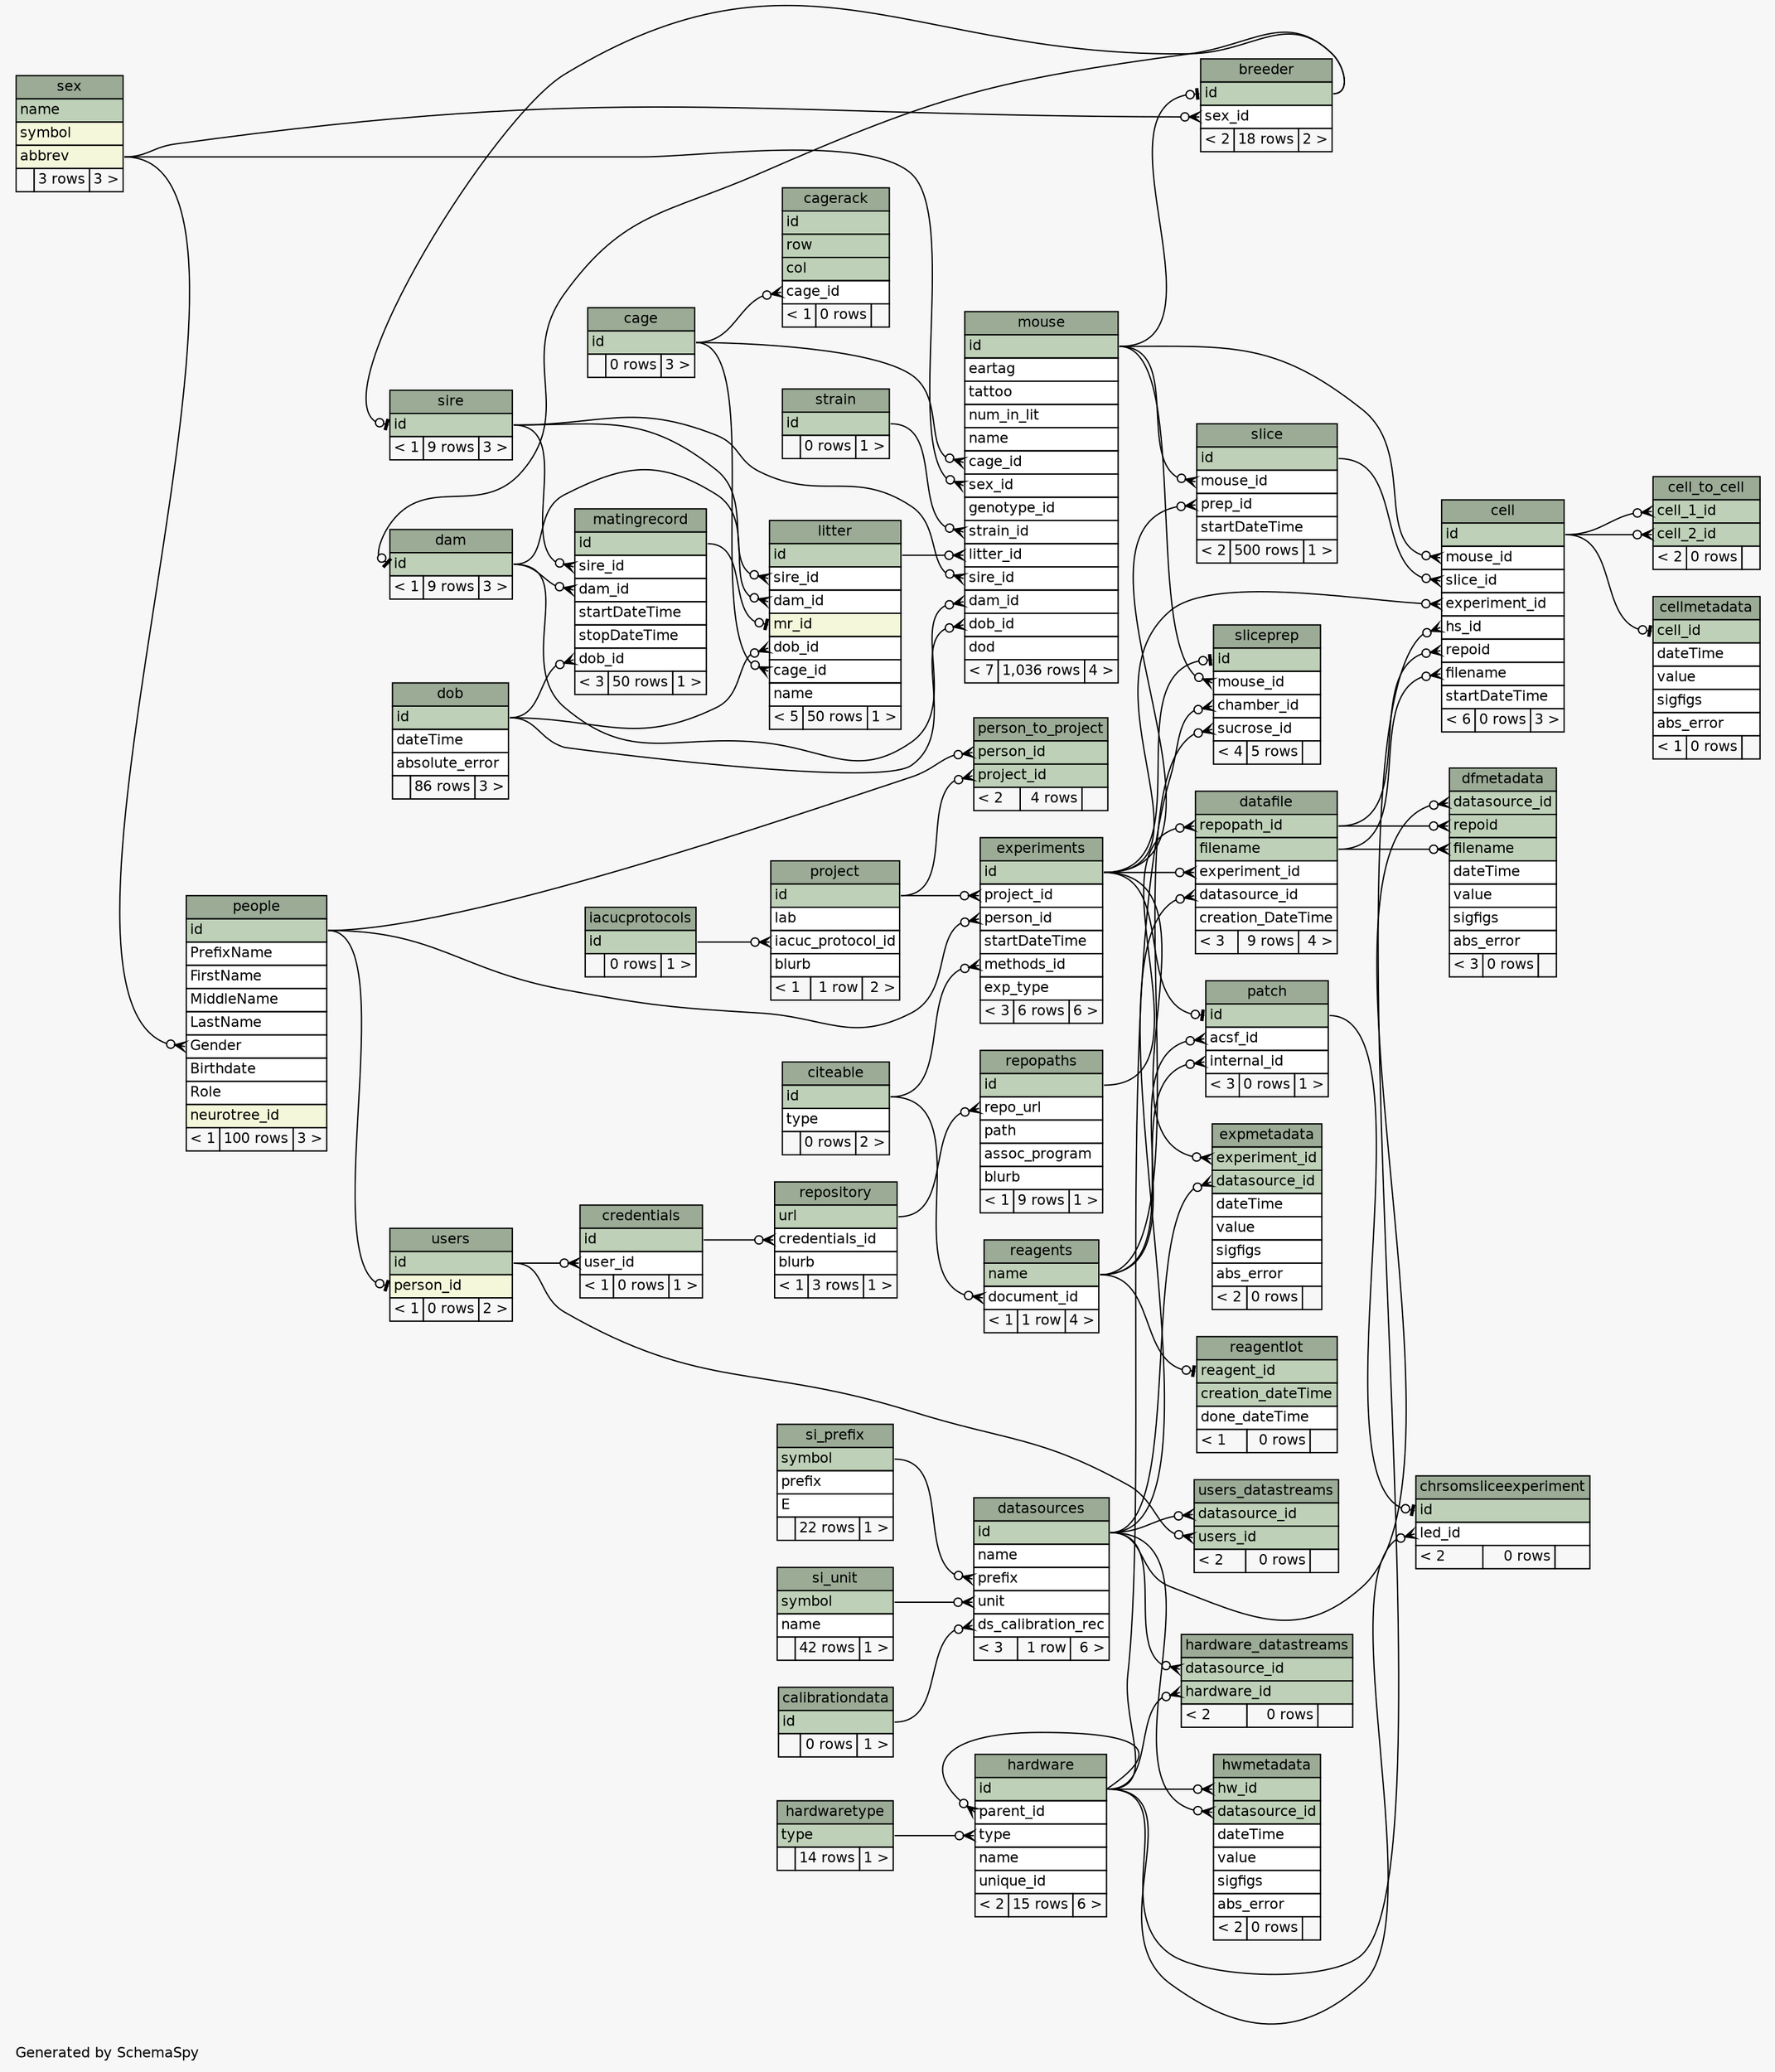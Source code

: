 // dot 2.32.0 on Windows 7 6.1
// SchemaSpy rev 590
digraph "largeRelationshipsDiagram" {
  graph [
    rankdir="RL"
    bgcolor="#f7f7f7"
    label="\nGenerated by SchemaSpy"
    labeljust="l"
    nodesep="0.18"
    ranksep="0.46"
    fontname="Helvetica"
    fontsize="11"
  ];
  node [
    fontname="Helvetica"
    fontsize="11"
    shape="plaintext"
  ];
  edge [
    arrowsize="0.8"
  ];
  "breeder" [
    label=<
    <TABLE BORDER="0" CELLBORDER="1" CELLSPACING="0" BGCOLOR="#ffffff">
      <TR><TD COLSPAN="3" BGCOLOR="#9bab96" ALIGN="CENTER">breeder</TD></TR>
      <TR><TD PORT="id" COLSPAN="3" BGCOLOR="#bed1b8" ALIGN="LEFT">id</TD></TR>
      <TR><TD PORT="sex_id" COLSPAN="3" ALIGN="LEFT">sex_id</TD></TR>
      <TR><TD ALIGN="LEFT" BGCOLOR="#f7f7f7">&lt; 2</TD><TD ALIGN="RIGHT" BGCOLOR="#f7f7f7">18 rows</TD><TD ALIGN="RIGHT" BGCOLOR="#f7f7f7">2 &gt;</TD></TR>
    </TABLE>>
    URL="tables/breeder.html"
    tooltip="breeder"
  ];
  "cage" [
    label=<
    <TABLE BORDER="0" CELLBORDER="1" CELLSPACING="0" BGCOLOR="#ffffff">
      <TR><TD COLSPAN="3" BGCOLOR="#9bab96" ALIGN="CENTER">cage</TD></TR>
      <TR><TD PORT="id" COLSPAN="3" BGCOLOR="#bed1b8" ALIGN="LEFT">id</TD></TR>
      <TR><TD ALIGN="LEFT" BGCOLOR="#f7f7f7">  </TD><TD ALIGN="RIGHT" BGCOLOR="#f7f7f7">0 rows</TD><TD ALIGN="RIGHT" BGCOLOR="#f7f7f7">3 &gt;</TD></TR>
    </TABLE>>
    URL="tables/cage.html"
    tooltip="cage"
  ];
  "cagerack" [
    label=<
    <TABLE BORDER="0" CELLBORDER="1" CELLSPACING="0" BGCOLOR="#ffffff">
      <TR><TD COLSPAN="3" BGCOLOR="#9bab96" ALIGN="CENTER">cagerack</TD></TR>
      <TR><TD PORT="id" COLSPAN="3" BGCOLOR="#bed1b8" ALIGN="LEFT">id</TD></TR>
      <TR><TD PORT="row" COLSPAN="3" BGCOLOR="#bed1b8" ALIGN="LEFT">row</TD></TR>
      <TR><TD PORT="col" COLSPAN="3" BGCOLOR="#bed1b8" ALIGN="LEFT">col</TD></TR>
      <TR><TD PORT="cage_id" COLSPAN="3" ALIGN="LEFT">cage_id</TD></TR>
      <TR><TD ALIGN="LEFT" BGCOLOR="#f7f7f7">&lt; 1</TD><TD ALIGN="RIGHT" BGCOLOR="#f7f7f7">0 rows</TD><TD ALIGN="RIGHT" BGCOLOR="#f7f7f7">  </TD></TR>
    </TABLE>>
    URL="tables/cagerack.html"
    tooltip="cagerack"
  ];
  "calibrationdata" [
    label=<
    <TABLE BORDER="0" CELLBORDER="1" CELLSPACING="0" BGCOLOR="#ffffff">
      <TR><TD COLSPAN="3" BGCOLOR="#9bab96" ALIGN="CENTER">calibrationdata</TD></TR>
      <TR><TD PORT="id" COLSPAN="3" BGCOLOR="#bed1b8" ALIGN="LEFT">id</TD></TR>
      <TR><TD ALIGN="LEFT" BGCOLOR="#f7f7f7">  </TD><TD ALIGN="RIGHT" BGCOLOR="#f7f7f7">0 rows</TD><TD ALIGN="RIGHT" BGCOLOR="#f7f7f7">1 &gt;</TD></TR>
    </TABLE>>
    URL="tables/calibrationdata.html"
    tooltip="calibrationdata"
  ];
  "cell" [
    label=<
    <TABLE BORDER="0" CELLBORDER="1" CELLSPACING="0" BGCOLOR="#ffffff">
      <TR><TD COLSPAN="3" BGCOLOR="#9bab96" ALIGN="CENTER">cell</TD></TR>
      <TR><TD PORT="id" COLSPAN="3" BGCOLOR="#bed1b8" ALIGN="LEFT">id</TD></TR>
      <TR><TD PORT="mouse_id" COLSPAN="3" ALIGN="LEFT">mouse_id</TD></TR>
      <TR><TD PORT="slice_id" COLSPAN="3" ALIGN="LEFT">slice_id</TD></TR>
      <TR><TD PORT="experiment_id" COLSPAN="3" ALIGN="LEFT">experiment_id</TD></TR>
      <TR><TD PORT="hs_id" COLSPAN="3" ALIGN="LEFT">hs_id</TD></TR>
      <TR><TD PORT="repoid" COLSPAN="3" ALIGN="LEFT">repoid</TD></TR>
      <TR><TD PORT="filename" COLSPAN="3" ALIGN="LEFT">filename</TD></TR>
      <TR><TD PORT="startDateTime" COLSPAN="3" ALIGN="LEFT">startDateTime</TD></TR>
      <TR><TD ALIGN="LEFT" BGCOLOR="#f7f7f7">&lt; 6</TD><TD ALIGN="RIGHT" BGCOLOR="#f7f7f7">0 rows</TD><TD ALIGN="RIGHT" BGCOLOR="#f7f7f7">3 &gt;</TD></TR>
    </TABLE>>
    URL="tables/cell.html"
    tooltip="cell"
  ];
  "cell_to_cell" [
    label=<
    <TABLE BORDER="0" CELLBORDER="1" CELLSPACING="0" BGCOLOR="#ffffff">
      <TR><TD COLSPAN="3" BGCOLOR="#9bab96" ALIGN="CENTER">cell_to_cell</TD></TR>
      <TR><TD PORT="cell_1_id" COLSPAN="3" BGCOLOR="#bed1b8" ALIGN="LEFT">cell_1_id</TD></TR>
      <TR><TD PORT="cell_2_id" COLSPAN="3" BGCOLOR="#bed1b8" ALIGN="LEFT">cell_2_id</TD></TR>
      <TR><TD ALIGN="LEFT" BGCOLOR="#f7f7f7">&lt; 2</TD><TD ALIGN="RIGHT" BGCOLOR="#f7f7f7">0 rows</TD><TD ALIGN="RIGHT" BGCOLOR="#f7f7f7">  </TD></TR>
    </TABLE>>
    URL="tables/cell_to_cell.html"
    tooltip="cell_to_cell"
  ];
  "cellmetadata" [
    label=<
    <TABLE BORDER="0" CELLBORDER="1" CELLSPACING="0" BGCOLOR="#ffffff">
      <TR><TD COLSPAN="3" BGCOLOR="#9bab96" ALIGN="CENTER">cellmetadata</TD></TR>
      <TR><TD PORT="cell_id" COLSPAN="3" BGCOLOR="#bed1b8" ALIGN="LEFT">cell_id</TD></TR>
      <TR><TD PORT="dateTime" COLSPAN="3" ALIGN="LEFT">dateTime</TD></TR>
      <TR><TD PORT="value" COLSPAN="3" ALIGN="LEFT">value</TD></TR>
      <TR><TD PORT="sigfigs" COLSPAN="3" ALIGN="LEFT">sigfigs</TD></TR>
      <TR><TD PORT="abs_error" COLSPAN="3" ALIGN="LEFT">abs_error</TD></TR>
      <TR><TD ALIGN="LEFT" BGCOLOR="#f7f7f7">&lt; 1</TD><TD ALIGN="RIGHT" BGCOLOR="#f7f7f7">0 rows</TD><TD ALIGN="RIGHT" BGCOLOR="#f7f7f7">  </TD></TR>
    </TABLE>>
    URL="tables/cellmetadata.html"
    tooltip="cellmetadata"
  ];
  "chrsomsliceexperiment" [
    label=<
    <TABLE BORDER="0" CELLBORDER="1" CELLSPACING="0" BGCOLOR="#ffffff">
      <TR><TD COLSPAN="3" BGCOLOR="#9bab96" ALIGN="CENTER">chrsomsliceexperiment</TD></TR>
      <TR><TD PORT="id" COLSPAN="3" BGCOLOR="#bed1b8" ALIGN="LEFT">id</TD></TR>
      <TR><TD PORT="led_id" COLSPAN="3" ALIGN="LEFT">led_id</TD></TR>
      <TR><TD ALIGN="LEFT" BGCOLOR="#f7f7f7">&lt; 2</TD><TD ALIGN="RIGHT" BGCOLOR="#f7f7f7">0 rows</TD><TD ALIGN="RIGHT" BGCOLOR="#f7f7f7">  </TD></TR>
    </TABLE>>
    URL="tables/chrsomsliceexperiment.html"
    tooltip="chrsomsliceexperiment"
  ];
  "citeable" [
    label=<
    <TABLE BORDER="0" CELLBORDER="1" CELLSPACING="0" BGCOLOR="#ffffff">
      <TR><TD COLSPAN="3" BGCOLOR="#9bab96" ALIGN="CENTER">citeable</TD></TR>
      <TR><TD PORT="id" COLSPAN="3" BGCOLOR="#bed1b8" ALIGN="LEFT">id</TD></TR>
      <TR><TD PORT="type" COLSPAN="3" ALIGN="LEFT">type</TD></TR>
      <TR><TD ALIGN="LEFT" BGCOLOR="#f7f7f7">  </TD><TD ALIGN="RIGHT" BGCOLOR="#f7f7f7">0 rows</TD><TD ALIGN="RIGHT" BGCOLOR="#f7f7f7">2 &gt;</TD></TR>
    </TABLE>>
    URL="tables/citeable.html"
    tooltip="citeable"
  ];
  "credentials" [
    label=<
    <TABLE BORDER="0" CELLBORDER="1" CELLSPACING="0" BGCOLOR="#ffffff">
      <TR><TD COLSPAN="3" BGCOLOR="#9bab96" ALIGN="CENTER">credentials</TD></TR>
      <TR><TD PORT="id" COLSPAN="3" BGCOLOR="#bed1b8" ALIGN="LEFT">id</TD></TR>
      <TR><TD PORT="user_id" COLSPAN="3" ALIGN="LEFT">user_id</TD></TR>
      <TR><TD ALIGN="LEFT" BGCOLOR="#f7f7f7">&lt; 1</TD><TD ALIGN="RIGHT" BGCOLOR="#f7f7f7">0 rows</TD><TD ALIGN="RIGHT" BGCOLOR="#f7f7f7">1 &gt;</TD></TR>
    </TABLE>>
    URL="tables/credentials.html"
    tooltip="credentials"
  ];
  "dam" [
    label=<
    <TABLE BORDER="0" CELLBORDER="1" CELLSPACING="0" BGCOLOR="#ffffff">
      <TR><TD COLSPAN="3" BGCOLOR="#9bab96" ALIGN="CENTER">dam</TD></TR>
      <TR><TD PORT="id" COLSPAN="3" BGCOLOR="#bed1b8" ALIGN="LEFT">id</TD></TR>
      <TR><TD ALIGN="LEFT" BGCOLOR="#f7f7f7">&lt; 1</TD><TD ALIGN="RIGHT" BGCOLOR="#f7f7f7">9 rows</TD><TD ALIGN="RIGHT" BGCOLOR="#f7f7f7">3 &gt;</TD></TR>
    </TABLE>>
    URL="tables/dam.html"
    tooltip="dam"
  ];
  "datafile" [
    label=<
    <TABLE BORDER="0" CELLBORDER="1" CELLSPACING="0" BGCOLOR="#ffffff">
      <TR><TD COLSPAN="3" BGCOLOR="#9bab96" ALIGN="CENTER">datafile</TD></TR>
      <TR><TD PORT="repopath_id" COLSPAN="3" BGCOLOR="#bed1b8" ALIGN="LEFT">repopath_id</TD></TR>
      <TR><TD PORT="filename" COLSPAN="3" BGCOLOR="#bed1b8" ALIGN="LEFT">filename</TD></TR>
      <TR><TD PORT="experiment_id" COLSPAN="3" ALIGN="LEFT">experiment_id</TD></TR>
      <TR><TD PORT="datasource_id" COLSPAN="3" ALIGN="LEFT">datasource_id</TD></TR>
      <TR><TD PORT="creation_DateTime" COLSPAN="3" ALIGN="LEFT">creation_DateTime</TD></TR>
      <TR><TD ALIGN="LEFT" BGCOLOR="#f7f7f7">&lt; 3</TD><TD ALIGN="RIGHT" BGCOLOR="#f7f7f7">9 rows</TD><TD ALIGN="RIGHT" BGCOLOR="#f7f7f7">4 &gt;</TD></TR>
    </TABLE>>
    URL="tables/datafile.html"
    tooltip="datafile"
  ];
  "datasources" [
    label=<
    <TABLE BORDER="0" CELLBORDER="1" CELLSPACING="0" BGCOLOR="#ffffff">
      <TR><TD COLSPAN="3" BGCOLOR="#9bab96" ALIGN="CENTER">datasources</TD></TR>
      <TR><TD PORT="id" COLSPAN="3" BGCOLOR="#bed1b8" ALIGN="LEFT">id</TD></TR>
      <TR><TD PORT="name" COLSPAN="3" ALIGN="LEFT">name</TD></TR>
      <TR><TD PORT="prefix" COLSPAN="3" ALIGN="LEFT">prefix</TD></TR>
      <TR><TD PORT="unit" COLSPAN="3" ALIGN="LEFT">unit</TD></TR>
      <TR><TD PORT="ds_calibration_rec" COLSPAN="3" ALIGN="LEFT">ds_calibration_rec</TD></TR>
      <TR><TD ALIGN="LEFT" BGCOLOR="#f7f7f7">&lt; 3</TD><TD ALIGN="RIGHT" BGCOLOR="#f7f7f7">1 row</TD><TD ALIGN="RIGHT" BGCOLOR="#f7f7f7">6 &gt;</TD></TR>
    </TABLE>>
    URL="tables/datasources.html"
    tooltip="datasources"
  ];
  "dfmetadata" [
    label=<
    <TABLE BORDER="0" CELLBORDER="1" CELLSPACING="0" BGCOLOR="#ffffff">
      <TR><TD COLSPAN="3" BGCOLOR="#9bab96" ALIGN="CENTER">dfmetadata</TD></TR>
      <TR><TD PORT="datasource_id" COLSPAN="3" BGCOLOR="#bed1b8" ALIGN="LEFT">datasource_id</TD></TR>
      <TR><TD PORT="repoid" COLSPAN="3" BGCOLOR="#bed1b8" ALIGN="LEFT">repoid</TD></TR>
      <TR><TD PORT="filename" COLSPAN="3" BGCOLOR="#bed1b8" ALIGN="LEFT">filename</TD></TR>
      <TR><TD PORT="dateTime" COLSPAN="3" ALIGN="LEFT">dateTime</TD></TR>
      <TR><TD PORT="value" COLSPAN="3" ALIGN="LEFT">value</TD></TR>
      <TR><TD PORT="sigfigs" COLSPAN="3" ALIGN="LEFT">sigfigs</TD></TR>
      <TR><TD PORT="abs_error" COLSPAN="3" ALIGN="LEFT">abs_error</TD></TR>
      <TR><TD ALIGN="LEFT" BGCOLOR="#f7f7f7">&lt; 3</TD><TD ALIGN="RIGHT" BGCOLOR="#f7f7f7">0 rows</TD><TD ALIGN="RIGHT" BGCOLOR="#f7f7f7">  </TD></TR>
    </TABLE>>
    URL="tables/dfmetadata.html"
    tooltip="dfmetadata"
  ];
  "dob" [
    label=<
    <TABLE BORDER="0" CELLBORDER="1" CELLSPACING="0" BGCOLOR="#ffffff">
      <TR><TD COLSPAN="3" BGCOLOR="#9bab96" ALIGN="CENTER">dob</TD></TR>
      <TR><TD PORT="id" COLSPAN="3" BGCOLOR="#bed1b8" ALIGN="LEFT">id</TD></TR>
      <TR><TD PORT="dateTime" COLSPAN="3" ALIGN="LEFT">dateTime</TD></TR>
      <TR><TD PORT="absolute_error" COLSPAN="3" ALIGN="LEFT">absolute_error</TD></TR>
      <TR><TD ALIGN="LEFT" BGCOLOR="#f7f7f7">  </TD><TD ALIGN="RIGHT" BGCOLOR="#f7f7f7">86 rows</TD><TD ALIGN="RIGHT" BGCOLOR="#f7f7f7">3 &gt;</TD></TR>
    </TABLE>>
    URL="tables/dob.html"
    tooltip="dob"
  ];
  "experiments" [
    label=<
    <TABLE BORDER="0" CELLBORDER="1" CELLSPACING="0" BGCOLOR="#ffffff">
      <TR><TD COLSPAN="3" BGCOLOR="#9bab96" ALIGN="CENTER">experiments</TD></TR>
      <TR><TD PORT="id" COLSPAN="3" BGCOLOR="#bed1b8" ALIGN="LEFT">id</TD></TR>
      <TR><TD PORT="project_id" COLSPAN="3" ALIGN="LEFT">project_id</TD></TR>
      <TR><TD PORT="person_id" COLSPAN="3" ALIGN="LEFT">person_id</TD></TR>
      <TR><TD PORT="startDateTime" COLSPAN="3" ALIGN="LEFT">startDateTime</TD></TR>
      <TR><TD PORT="methods_id" COLSPAN="3" ALIGN="LEFT">methods_id</TD></TR>
      <TR><TD PORT="exp_type" COLSPAN="3" ALIGN="LEFT">exp_type</TD></TR>
      <TR><TD ALIGN="LEFT" BGCOLOR="#f7f7f7">&lt; 3</TD><TD ALIGN="RIGHT" BGCOLOR="#f7f7f7">6 rows</TD><TD ALIGN="RIGHT" BGCOLOR="#f7f7f7">6 &gt;</TD></TR>
    </TABLE>>
    URL="tables/experiments.html"
    tooltip="experiments"
  ];
  "expmetadata" [
    label=<
    <TABLE BORDER="0" CELLBORDER="1" CELLSPACING="0" BGCOLOR="#ffffff">
      <TR><TD COLSPAN="3" BGCOLOR="#9bab96" ALIGN="CENTER">expmetadata</TD></TR>
      <TR><TD PORT="experiment_id" COLSPAN="3" BGCOLOR="#bed1b8" ALIGN="LEFT">experiment_id</TD></TR>
      <TR><TD PORT="datasource_id" COLSPAN="3" BGCOLOR="#bed1b8" ALIGN="LEFT">datasource_id</TD></TR>
      <TR><TD PORT="dateTime" COLSPAN="3" ALIGN="LEFT">dateTime</TD></TR>
      <TR><TD PORT="value" COLSPAN="3" ALIGN="LEFT">value</TD></TR>
      <TR><TD PORT="sigfigs" COLSPAN="3" ALIGN="LEFT">sigfigs</TD></TR>
      <TR><TD PORT="abs_error" COLSPAN="3" ALIGN="LEFT">abs_error</TD></TR>
      <TR><TD ALIGN="LEFT" BGCOLOR="#f7f7f7">&lt; 2</TD><TD ALIGN="RIGHT" BGCOLOR="#f7f7f7">0 rows</TD><TD ALIGN="RIGHT" BGCOLOR="#f7f7f7">  </TD></TR>
    </TABLE>>
    URL="tables/expmetadata.html"
    tooltip="expmetadata"
  ];
  "hardware" [
    label=<
    <TABLE BORDER="0" CELLBORDER="1" CELLSPACING="0" BGCOLOR="#ffffff">
      <TR><TD COLSPAN="3" BGCOLOR="#9bab96" ALIGN="CENTER">hardware</TD></TR>
      <TR><TD PORT="id" COLSPAN="3" BGCOLOR="#bed1b8" ALIGN="LEFT">id</TD></TR>
      <TR><TD PORT="parent_id" COLSPAN="3" ALIGN="LEFT">parent_id</TD></TR>
      <TR><TD PORT="type" COLSPAN="3" ALIGN="LEFT">type</TD></TR>
      <TR><TD PORT="name" COLSPAN="3" ALIGN="LEFT">name</TD></TR>
      <TR><TD PORT="unique_id" COLSPAN="3" ALIGN="LEFT">unique_id</TD></TR>
      <TR><TD ALIGN="LEFT" BGCOLOR="#f7f7f7">&lt; 2</TD><TD ALIGN="RIGHT" BGCOLOR="#f7f7f7">15 rows</TD><TD ALIGN="RIGHT" BGCOLOR="#f7f7f7">6 &gt;</TD></TR>
    </TABLE>>
    URL="tables/hardware.html"
    tooltip="hardware"
  ];
  "hardware_datastreams" [
    label=<
    <TABLE BORDER="0" CELLBORDER="1" CELLSPACING="0" BGCOLOR="#ffffff">
      <TR><TD COLSPAN="3" BGCOLOR="#9bab96" ALIGN="CENTER">hardware_datastreams</TD></TR>
      <TR><TD PORT="datasource_id" COLSPAN="3" BGCOLOR="#bed1b8" ALIGN="LEFT">datasource_id</TD></TR>
      <TR><TD PORT="hardware_id" COLSPAN="3" BGCOLOR="#bed1b8" ALIGN="LEFT">hardware_id</TD></TR>
      <TR><TD ALIGN="LEFT" BGCOLOR="#f7f7f7">&lt; 2</TD><TD ALIGN="RIGHT" BGCOLOR="#f7f7f7">0 rows</TD><TD ALIGN="RIGHT" BGCOLOR="#f7f7f7">  </TD></TR>
    </TABLE>>
    URL="tables/hardware_datastreams.html"
    tooltip="hardware_datastreams"
  ];
  "hardwaretype" [
    label=<
    <TABLE BORDER="0" CELLBORDER="1" CELLSPACING="0" BGCOLOR="#ffffff">
      <TR><TD COLSPAN="3" BGCOLOR="#9bab96" ALIGN="CENTER">hardwaretype</TD></TR>
      <TR><TD PORT="type" COLSPAN="3" BGCOLOR="#bed1b8" ALIGN="LEFT">type</TD></TR>
      <TR><TD ALIGN="LEFT" BGCOLOR="#f7f7f7">  </TD><TD ALIGN="RIGHT" BGCOLOR="#f7f7f7">14 rows</TD><TD ALIGN="RIGHT" BGCOLOR="#f7f7f7">1 &gt;</TD></TR>
    </TABLE>>
    URL="tables/hardwaretype.html"
    tooltip="hardwaretype"
  ];
  "hwmetadata" [
    label=<
    <TABLE BORDER="0" CELLBORDER="1" CELLSPACING="0" BGCOLOR="#ffffff">
      <TR><TD COLSPAN="3" BGCOLOR="#9bab96" ALIGN="CENTER">hwmetadata</TD></TR>
      <TR><TD PORT="hw_id" COLSPAN="3" BGCOLOR="#bed1b8" ALIGN="LEFT">hw_id</TD></TR>
      <TR><TD PORT="datasource_id" COLSPAN="3" BGCOLOR="#bed1b8" ALIGN="LEFT">datasource_id</TD></TR>
      <TR><TD PORT="dateTime" COLSPAN="3" ALIGN="LEFT">dateTime</TD></TR>
      <TR><TD PORT="value" COLSPAN="3" ALIGN="LEFT">value</TD></TR>
      <TR><TD PORT="sigfigs" COLSPAN="3" ALIGN="LEFT">sigfigs</TD></TR>
      <TR><TD PORT="abs_error" COLSPAN="3" ALIGN="LEFT">abs_error</TD></TR>
      <TR><TD ALIGN="LEFT" BGCOLOR="#f7f7f7">&lt; 2</TD><TD ALIGN="RIGHT" BGCOLOR="#f7f7f7">0 rows</TD><TD ALIGN="RIGHT" BGCOLOR="#f7f7f7">  </TD></TR>
    </TABLE>>
    URL="tables/hwmetadata.html"
    tooltip="hwmetadata"
  ];
  "iacucprotocols" [
    label=<
    <TABLE BORDER="0" CELLBORDER="1" CELLSPACING="0" BGCOLOR="#ffffff">
      <TR><TD COLSPAN="3" BGCOLOR="#9bab96" ALIGN="CENTER">iacucprotocols</TD></TR>
      <TR><TD PORT="id" COLSPAN="3" BGCOLOR="#bed1b8" ALIGN="LEFT">id</TD></TR>
      <TR><TD ALIGN="LEFT" BGCOLOR="#f7f7f7">  </TD><TD ALIGN="RIGHT" BGCOLOR="#f7f7f7">0 rows</TD><TD ALIGN="RIGHT" BGCOLOR="#f7f7f7">1 &gt;</TD></TR>
    </TABLE>>
    URL="tables/iacucprotocols.html"
    tooltip="iacucprotocols"
  ];
  "litter" [
    label=<
    <TABLE BORDER="0" CELLBORDER="1" CELLSPACING="0" BGCOLOR="#ffffff">
      <TR><TD COLSPAN="3" BGCOLOR="#9bab96" ALIGN="CENTER">litter</TD></TR>
      <TR><TD PORT="id" COLSPAN="3" BGCOLOR="#bed1b8" ALIGN="LEFT">id</TD></TR>
      <TR><TD PORT="sire_id" COLSPAN="3" ALIGN="LEFT">sire_id</TD></TR>
      <TR><TD PORT="dam_id" COLSPAN="3" ALIGN="LEFT">dam_id</TD></TR>
      <TR><TD PORT="mr_id" COLSPAN="3" BGCOLOR="#f4f7da" ALIGN="LEFT">mr_id</TD></TR>
      <TR><TD PORT="dob_id" COLSPAN="3" ALIGN="LEFT">dob_id</TD></TR>
      <TR><TD PORT="cage_id" COLSPAN="3" ALIGN="LEFT">cage_id</TD></TR>
      <TR><TD PORT="name" COLSPAN="3" ALIGN="LEFT">name</TD></TR>
      <TR><TD ALIGN="LEFT" BGCOLOR="#f7f7f7">&lt; 5</TD><TD ALIGN="RIGHT" BGCOLOR="#f7f7f7">50 rows</TD><TD ALIGN="RIGHT" BGCOLOR="#f7f7f7">1 &gt;</TD></TR>
    </TABLE>>
    URL="tables/litter.html"
    tooltip="litter"
  ];
  "matingrecord" [
    label=<
    <TABLE BORDER="0" CELLBORDER="1" CELLSPACING="0" BGCOLOR="#ffffff">
      <TR><TD COLSPAN="3" BGCOLOR="#9bab96" ALIGN="CENTER">matingrecord</TD></TR>
      <TR><TD PORT="id" COLSPAN="3" BGCOLOR="#bed1b8" ALIGN="LEFT">id</TD></TR>
      <TR><TD PORT="sire_id" COLSPAN="3" ALIGN="LEFT">sire_id</TD></TR>
      <TR><TD PORT="dam_id" COLSPAN="3" ALIGN="LEFT">dam_id</TD></TR>
      <TR><TD PORT="startDateTime" COLSPAN="3" ALIGN="LEFT">startDateTime</TD></TR>
      <TR><TD PORT="stopDateTime" COLSPAN="3" ALIGN="LEFT">stopDateTime</TD></TR>
      <TR><TD PORT="dob_id" COLSPAN="3" ALIGN="LEFT">dob_id</TD></TR>
      <TR><TD ALIGN="LEFT" BGCOLOR="#f7f7f7">&lt; 3</TD><TD ALIGN="RIGHT" BGCOLOR="#f7f7f7">50 rows</TD><TD ALIGN="RIGHT" BGCOLOR="#f7f7f7">1 &gt;</TD></TR>
    </TABLE>>
    URL="tables/matingrecord.html"
    tooltip="matingrecord"
  ];
  "mouse" [
    label=<
    <TABLE BORDER="0" CELLBORDER="1" CELLSPACING="0" BGCOLOR="#ffffff">
      <TR><TD COLSPAN="3" BGCOLOR="#9bab96" ALIGN="CENTER">mouse</TD></TR>
      <TR><TD PORT="id" COLSPAN="3" BGCOLOR="#bed1b8" ALIGN="LEFT">id</TD></TR>
      <TR><TD PORT="eartag" COLSPAN="3" ALIGN="LEFT">eartag</TD></TR>
      <TR><TD PORT="tattoo" COLSPAN="3" ALIGN="LEFT">tattoo</TD></TR>
      <TR><TD PORT="num_in_lit" COLSPAN="3" ALIGN="LEFT">num_in_lit</TD></TR>
      <TR><TD PORT="name" COLSPAN="3" ALIGN="LEFT">name</TD></TR>
      <TR><TD PORT="cage_id" COLSPAN="3" ALIGN="LEFT">cage_id</TD></TR>
      <TR><TD PORT="sex_id" COLSPAN="3" ALIGN="LEFT">sex_id</TD></TR>
      <TR><TD PORT="genotype_id" COLSPAN="3" ALIGN="LEFT">genotype_id</TD></TR>
      <TR><TD PORT="strain_id" COLSPAN="3" ALIGN="LEFT">strain_id</TD></TR>
      <TR><TD PORT="litter_id" COLSPAN="3" ALIGN="LEFT">litter_id</TD></TR>
      <TR><TD PORT="sire_id" COLSPAN="3" ALIGN="LEFT">sire_id</TD></TR>
      <TR><TD PORT="dam_id" COLSPAN="3" ALIGN="LEFT">dam_id</TD></TR>
      <TR><TD PORT="dob_id" COLSPAN="3" ALIGN="LEFT">dob_id</TD></TR>
      <TR><TD PORT="dod" COLSPAN="3" ALIGN="LEFT">dod</TD></TR>
      <TR><TD ALIGN="LEFT" BGCOLOR="#f7f7f7">&lt; 7</TD><TD ALIGN="RIGHT" BGCOLOR="#f7f7f7">1,036 rows</TD><TD ALIGN="RIGHT" BGCOLOR="#f7f7f7">4 &gt;</TD></TR>
    </TABLE>>
    URL="tables/mouse.html"
    tooltip="mouse"
  ];
  "patch" [
    label=<
    <TABLE BORDER="0" CELLBORDER="1" CELLSPACING="0" BGCOLOR="#ffffff">
      <TR><TD COLSPAN="3" BGCOLOR="#9bab96" ALIGN="CENTER">patch</TD></TR>
      <TR><TD PORT="id" COLSPAN="3" BGCOLOR="#bed1b8" ALIGN="LEFT">id</TD></TR>
      <TR><TD PORT="acsf_id" COLSPAN="3" ALIGN="LEFT">acsf_id</TD></TR>
      <TR><TD PORT="internal_id" COLSPAN="3" ALIGN="LEFT">internal_id</TD></TR>
      <TR><TD ALIGN="LEFT" BGCOLOR="#f7f7f7">&lt; 3</TD><TD ALIGN="RIGHT" BGCOLOR="#f7f7f7">0 rows</TD><TD ALIGN="RIGHT" BGCOLOR="#f7f7f7">1 &gt;</TD></TR>
    </TABLE>>
    URL="tables/patch.html"
    tooltip="patch"
  ];
  "people" [
    label=<
    <TABLE BORDER="0" CELLBORDER="1" CELLSPACING="0" BGCOLOR="#ffffff">
      <TR><TD COLSPAN="3" BGCOLOR="#9bab96" ALIGN="CENTER">people</TD></TR>
      <TR><TD PORT="id" COLSPAN="3" BGCOLOR="#bed1b8" ALIGN="LEFT">id</TD></TR>
      <TR><TD PORT="PrefixName" COLSPAN="3" ALIGN="LEFT">PrefixName</TD></TR>
      <TR><TD PORT="FirstName" COLSPAN="3" ALIGN="LEFT">FirstName</TD></TR>
      <TR><TD PORT="MiddleName" COLSPAN="3" ALIGN="LEFT">MiddleName</TD></TR>
      <TR><TD PORT="LastName" COLSPAN="3" ALIGN="LEFT">LastName</TD></TR>
      <TR><TD PORT="Gender" COLSPAN="3" ALIGN="LEFT">Gender</TD></TR>
      <TR><TD PORT="Birthdate" COLSPAN="3" ALIGN="LEFT">Birthdate</TD></TR>
      <TR><TD PORT="Role" COLSPAN="3" ALIGN="LEFT">Role</TD></TR>
      <TR><TD PORT="neurotree_id" COLSPAN="3" BGCOLOR="#f4f7da" ALIGN="LEFT">neurotree_id</TD></TR>
      <TR><TD ALIGN="LEFT" BGCOLOR="#f7f7f7">&lt; 1</TD><TD ALIGN="RIGHT" BGCOLOR="#f7f7f7">100 rows</TD><TD ALIGN="RIGHT" BGCOLOR="#f7f7f7">3 &gt;</TD></TR>
    </TABLE>>
    URL="tables/people.html"
    tooltip="people"
  ];
  "person_to_project" [
    label=<
    <TABLE BORDER="0" CELLBORDER="1" CELLSPACING="0" BGCOLOR="#ffffff">
      <TR><TD COLSPAN="3" BGCOLOR="#9bab96" ALIGN="CENTER">person_to_project</TD></TR>
      <TR><TD PORT="person_id" COLSPAN="3" BGCOLOR="#bed1b8" ALIGN="LEFT">person_id</TD></TR>
      <TR><TD PORT="project_id" COLSPAN="3" BGCOLOR="#bed1b8" ALIGN="LEFT">project_id</TD></TR>
      <TR><TD ALIGN="LEFT" BGCOLOR="#f7f7f7">&lt; 2</TD><TD ALIGN="RIGHT" BGCOLOR="#f7f7f7">4 rows</TD><TD ALIGN="RIGHT" BGCOLOR="#f7f7f7">  </TD></TR>
    </TABLE>>
    URL="tables/person_to_project.html"
    tooltip="person_to_project"
  ];
  "project" [
    label=<
    <TABLE BORDER="0" CELLBORDER="1" CELLSPACING="0" BGCOLOR="#ffffff">
      <TR><TD COLSPAN="3" BGCOLOR="#9bab96" ALIGN="CENTER">project</TD></TR>
      <TR><TD PORT="id" COLSPAN="3" BGCOLOR="#bed1b8" ALIGN="LEFT">id</TD></TR>
      <TR><TD PORT="lab" COLSPAN="3" ALIGN="LEFT">lab</TD></TR>
      <TR><TD PORT="iacuc_protocol_id" COLSPAN="3" ALIGN="LEFT">iacuc_protocol_id</TD></TR>
      <TR><TD PORT="blurb" COLSPAN="3" ALIGN="LEFT">blurb</TD></TR>
      <TR><TD ALIGN="LEFT" BGCOLOR="#f7f7f7">&lt; 1</TD><TD ALIGN="RIGHT" BGCOLOR="#f7f7f7">1 row</TD><TD ALIGN="RIGHT" BGCOLOR="#f7f7f7">2 &gt;</TD></TR>
    </TABLE>>
    URL="tables/project.html"
    tooltip="project"
  ];
  "reagentlot" [
    label=<
    <TABLE BORDER="0" CELLBORDER="1" CELLSPACING="0" BGCOLOR="#ffffff">
      <TR><TD COLSPAN="3" BGCOLOR="#9bab96" ALIGN="CENTER">reagentlot</TD></TR>
      <TR><TD PORT="reagent_id" COLSPAN="3" BGCOLOR="#bed1b8" ALIGN="LEFT">reagent_id</TD></TR>
      <TR><TD PORT="creation_dateTime" COLSPAN="3" BGCOLOR="#bed1b8" ALIGN="LEFT">creation_dateTime</TD></TR>
      <TR><TD PORT="done_dateTime" COLSPAN="3" ALIGN="LEFT">done_dateTime</TD></TR>
      <TR><TD ALIGN="LEFT" BGCOLOR="#f7f7f7">&lt; 1</TD><TD ALIGN="RIGHT" BGCOLOR="#f7f7f7">0 rows</TD><TD ALIGN="RIGHT" BGCOLOR="#f7f7f7">  </TD></TR>
    </TABLE>>
    URL="tables/reagentlot.html"
    tooltip="reagentlot"
  ];
  "reagents" [
    label=<
    <TABLE BORDER="0" CELLBORDER="1" CELLSPACING="0" BGCOLOR="#ffffff">
      <TR><TD COLSPAN="3" BGCOLOR="#9bab96" ALIGN="CENTER">reagents</TD></TR>
      <TR><TD PORT="name" COLSPAN="3" BGCOLOR="#bed1b8" ALIGN="LEFT">name</TD></TR>
      <TR><TD PORT="document_id" COLSPAN="3" ALIGN="LEFT">document_id</TD></TR>
      <TR><TD ALIGN="LEFT" BGCOLOR="#f7f7f7">&lt; 1</TD><TD ALIGN="RIGHT" BGCOLOR="#f7f7f7">1 row</TD><TD ALIGN="RIGHT" BGCOLOR="#f7f7f7">4 &gt;</TD></TR>
    </TABLE>>
    URL="tables/reagents.html"
    tooltip="reagents"
  ];
  "repopaths" [
    label=<
    <TABLE BORDER="0" CELLBORDER="1" CELLSPACING="0" BGCOLOR="#ffffff">
      <TR><TD COLSPAN="3" BGCOLOR="#9bab96" ALIGN="CENTER">repopaths</TD></TR>
      <TR><TD PORT="id" COLSPAN="3" BGCOLOR="#bed1b8" ALIGN="LEFT">id</TD></TR>
      <TR><TD PORT="repo_url" COLSPAN="3" ALIGN="LEFT">repo_url</TD></TR>
      <TR><TD PORT="path" COLSPAN="3" ALIGN="LEFT">path</TD></TR>
      <TR><TD PORT="assoc_program" COLSPAN="3" ALIGN="LEFT">assoc_program</TD></TR>
      <TR><TD PORT="blurb" COLSPAN="3" ALIGN="LEFT">blurb</TD></TR>
      <TR><TD ALIGN="LEFT" BGCOLOR="#f7f7f7">&lt; 1</TD><TD ALIGN="RIGHT" BGCOLOR="#f7f7f7">9 rows</TD><TD ALIGN="RIGHT" BGCOLOR="#f7f7f7">1 &gt;</TD></TR>
    </TABLE>>
    URL="tables/repopaths.html"
    tooltip="repopaths"
  ];
  "repository" [
    label=<
    <TABLE BORDER="0" CELLBORDER="1" CELLSPACING="0" BGCOLOR="#ffffff">
      <TR><TD COLSPAN="3" BGCOLOR="#9bab96" ALIGN="CENTER">repository</TD></TR>
      <TR><TD PORT="url" COLSPAN="3" BGCOLOR="#bed1b8" ALIGN="LEFT">url</TD></TR>
      <TR><TD PORT="credentials_id" COLSPAN="3" ALIGN="LEFT">credentials_id</TD></TR>
      <TR><TD PORT="blurb" COLSPAN="3" ALIGN="LEFT">blurb</TD></TR>
      <TR><TD ALIGN="LEFT" BGCOLOR="#f7f7f7">&lt; 1</TD><TD ALIGN="RIGHT" BGCOLOR="#f7f7f7">3 rows</TD><TD ALIGN="RIGHT" BGCOLOR="#f7f7f7">1 &gt;</TD></TR>
    </TABLE>>
    URL="tables/repository.html"
    tooltip="repository"
  ];
  "sex" [
    label=<
    <TABLE BORDER="0" CELLBORDER="1" CELLSPACING="0" BGCOLOR="#ffffff">
      <TR><TD COLSPAN="3" BGCOLOR="#9bab96" ALIGN="CENTER">sex</TD></TR>
      <TR><TD PORT="name" COLSPAN="3" BGCOLOR="#bed1b8" ALIGN="LEFT">name</TD></TR>
      <TR><TD PORT="symbol" COLSPAN="3" BGCOLOR="#f4f7da" ALIGN="LEFT">symbol</TD></TR>
      <TR><TD PORT="abbrev" COLSPAN="3" BGCOLOR="#f4f7da" ALIGN="LEFT">abbrev</TD></TR>
      <TR><TD ALIGN="LEFT" BGCOLOR="#f7f7f7">  </TD><TD ALIGN="RIGHT" BGCOLOR="#f7f7f7">3 rows</TD><TD ALIGN="RIGHT" BGCOLOR="#f7f7f7">3 &gt;</TD></TR>
    </TABLE>>
    URL="tables/sex.html"
    tooltip="sex"
  ];
  "si_prefix" [
    label=<
    <TABLE BORDER="0" CELLBORDER="1" CELLSPACING="0" BGCOLOR="#ffffff">
      <TR><TD COLSPAN="3" BGCOLOR="#9bab96" ALIGN="CENTER">si_prefix</TD></TR>
      <TR><TD PORT="symbol" COLSPAN="3" BGCOLOR="#bed1b8" ALIGN="LEFT">symbol</TD></TR>
      <TR><TD PORT="prefix" COLSPAN="3" ALIGN="LEFT">prefix</TD></TR>
      <TR><TD PORT="E" COLSPAN="3" ALIGN="LEFT">E</TD></TR>
      <TR><TD ALIGN="LEFT" BGCOLOR="#f7f7f7">  </TD><TD ALIGN="RIGHT" BGCOLOR="#f7f7f7">22 rows</TD><TD ALIGN="RIGHT" BGCOLOR="#f7f7f7">1 &gt;</TD></TR>
    </TABLE>>
    URL="tables/si_prefix.html"
    tooltip="si_prefix"
  ];
  "si_unit" [
    label=<
    <TABLE BORDER="0" CELLBORDER="1" CELLSPACING="0" BGCOLOR="#ffffff">
      <TR><TD COLSPAN="3" BGCOLOR="#9bab96" ALIGN="CENTER">si_unit</TD></TR>
      <TR><TD PORT="symbol" COLSPAN="3" BGCOLOR="#bed1b8" ALIGN="LEFT">symbol</TD></TR>
      <TR><TD PORT="name" COLSPAN="3" ALIGN="LEFT">name</TD></TR>
      <TR><TD ALIGN="LEFT" BGCOLOR="#f7f7f7">  </TD><TD ALIGN="RIGHT" BGCOLOR="#f7f7f7">42 rows</TD><TD ALIGN="RIGHT" BGCOLOR="#f7f7f7">1 &gt;</TD></TR>
    </TABLE>>
    URL="tables/si_unit.html"
    tooltip="si_unit"
  ];
  "sire" [
    label=<
    <TABLE BORDER="0" CELLBORDER="1" CELLSPACING="0" BGCOLOR="#ffffff">
      <TR><TD COLSPAN="3" BGCOLOR="#9bab96" ALIGN="CENTER">sire</TD></TR>
      <TR><TD PORT="id" COLSPAN="3" BGCOLOR="#bed1b8" ALIGN="LEFT">id</TD></TR>
      <TR><TD ALIGN="LEFT" BGCOLOR="#f7f7f7">&lt; 1</TD><TD ALIGN="RIGHT" BGCOLOR="#f7f7f7">9 rows</TD><TD ALIGN="RIGHT" BGCOLOR="#f7f7f7">3 &gt;</TD></TR>
    </TABLE>>
    URL="tables/sire.html"
    tooltip="sire"
  ];
  "slice" [
    label=<
    <TABLE BORDER="0" CELLBORDER="1" CELLSPACING="0" BGCOLOR="#ffffff">
      <TR><TD COLSPAN="3" BGCOLOR="#9bab96" ALIGN="CENTER">slice</TD></TR>
      <TR><TD PORT="id" COLSPAN="3" BGCOLOR="#bed1b8" ALIGN="LEFT">id</TD></TR>
      <TR><TD PORT="mouse_id" COLSPAN="3" ALIGN="LEFT">mouse_id</TD></TR>
      <TR><TD PORT="prep_id" COLSPAN="3" ALIGN="LEFT">prep_id</TD></TR>
      <TR><TD PORT="startDateTime" COLSPAN="3" ALIGN="LEFT">startDateTime</TD></TR>
      <TR><TD ALIGN="LEFT" BGCOLOR="#f7f7f7">&lt; 2</TD><TD ALIGN="RIGHT" BGCOLOR="#f7f7f7">500 rows</TD><TD ALIGN="RIGHT" BGCOLOR="#f7f7f7">1 &gt;</TD></TR>
    </TABLE>>
    URL="tables/slice.html"
    tooltip="slice"
  ];
  "sliceprep" [
    label=<
    <TABLE BORDER="0" CELLBORDER="1" CELLSPACING="0" BGCOLOR="#ffffff">
      <TR><TD COLSPAN="3" BGCOLOR="#9bab96" ALIGN="CENTER">sliceprep</TD></TR>
      <TR><TD PORT="id" COLSPAN="3" BGCOLOR="#bed1b8" ALIGN="LEFT">id</TD></TR>
      <TR><TD PORT="mouse_id" COLSPAN="3" ALIGN="LEFT">mouse_id</TD></TR>
      <TR><TD PORT="chamber_id" COLSPAN="3" ALIGN="LEFT">chamber_id</TD></TR>
      <TR><TD PORT="sucrose_id" COLSPAN="3" ALIGN="LEFT">sucrose_id</TD></TR>
      <TR><TD ALIGN="LEFT" BGCOLOR="#f7f7f7">&lt; 4</TD><TD ALIGN="RIGHT" BGCOLOR="#f7f7f7">5 rows</TD><TD ALIGN="RIGHT" BGCOLOR="#f7f7f7">  </TD></TR>
    </TABLE>>
    URL="tables/sliceprep.html"
    tooltip="sliceprep"
  ];
  "strain" [
    label=<
    <TABLE BORDER="0" CELLBORDER="1" CELLSPACING="0" BGCOLOR="#ffffff">
      <TR><TD COLSPAN="3" BGCOLOR="#9bab96" ALIGN="CENTER">strain</TD></TR>
      <TR><TD PORT="id" COLSPAN="3" BGCOLOR="#bed1b8" ALIGN="LEFT">id</TD></TR>
      <TR><TD ALIGN="LEFT" BGCOLOR="#f7f7f7">  </TD><TD ALIGN="RIGHT" BGCOLOR="#f7f7f7">0 rows</TD><TD ALIGN="RIGHT" BGCOLOR="#f7f7f7">1 &gt;</TD></TR>
    </TABLE>>
    URL="tables/strain.html"
    tooltip="strain"
  ];
  "users" [
    label=<
    <TABLE BORDER="0" CELLBORDER="1" CELLSPACING="0" BGCOLOR="#ffffff">
      <TR><TD COLSPAN="3" BGCOLOR="#9bab96" ALIGN="CENTER">users</TD></TR>
      <TR><TD PORT="id" COLSPAN="3" BGCOLOR="#bed1b8" ALIGN="LEFT">id</TD></TR>
      <TR><TD PORT="person_id" COLSPAN="3" BGCOLOR="#f4f7da" ALIGN="LEFT">person_id</TD></TR>
      <TR><TD ALIGN="LEFT" BGCOLOR="#f7f7f7">&lt; 1</TD><TD ALIGN="RIGHT" BGCOLOR="#f7f7f7">0 rows</TD><TD ALIGN="RIGHT" BGCOLOR="#f7f7f7">2 &gt;</TD></TR>
    </TABLE>>
    URL="tables/users.html"
    tooltip="users"
  ];
  "users_datastreams" [
    label=<
    <TABLE BORDER="0" CELLBORDER="1" CELLSPACING="0" BGCOLOR="#ffffff">
      <TR><TD COLSPAN="3" BGCOLOR="#9bab96" ALIGN="CENTER">users_datastreams</TD></TR>
      <TR><TD PORT="datasource_id" COLSPAN="3" BGCOLOR="#bed1b8" ALIGN="LEFT">datasource_id</TD></TR>
      <TR><TD PORT="users_id" COLSPAN="3" BGCOLOR="#bed1b8" ALIGN="LEFT">users_id</TD></TR>
      <TR><TD ALIGN="LEFT" BGCOLOR="#f7f7f7">&lt; 2</TD><TD ALIGN="RIGHT" BGCOLOR="#f7f7f7">0 rows</TD><TD ALIGN="RIGHT" BGCOLOR="#f7f7f7">  </TD></TR>
    </TABLE>>
    URL="tables/users_datastreams.html"
    tooltip="users_datastreams"
  ];
  "breeder":"id":w -> "mouse":"id":e [arrowhead=none dir=back arrowtail=teeodot];
  "breeder":"sex_id":w -> "sex":"abbrev":e [arrowhead=none dir=back arrowtail=crowodot];
  "cagerack":"cage_id":w -> "cage":"id":e [arrowhead=none dir=back arrowtail=crowodot];
  "cell":"experiment_id":w -> "experiments":"id":e [arrowhead=none dir=back arrowtail=crowodot];
  "cell":"filename":w -> "datafile":"filename":e [arrowhead=none dir=back arrowtail=crowodot];
  "cell":"hs_id":w -> "hardware":"id":e [arrowhead=none dir=back arrowtail=crowodot];
  "cell":"mouse_id":w -> "mouse":"id":e [arrowhead=none dir=back arrowtail=crowodot];
  "cell":"repoid":w -> "datafile":"repopath_id":e [arrowhead=none dir=back arrowtail=crowodot];
  "cell":"slice_id":w -> "slice":"id":e [arrowhead=none dir=back arrowtail=crowodot];
  "cell_to_cell":"cell_1_id":w -> "cell":"id":e [arrowhead=none dir=back arrowtail=crowodot];
  "cell_to_cell":"cell_2_id":w -> "cell":"id":e [arrowhead=none dir=back arrowtail=crowodot];
  "cellmetadata":"cell_id":w -> "cell":"id":e [arrowhead=none dir=back arrowtail=teeodot];
  "chrsomsliceexperiment":"id":w -> "patch":"id":e [arrowhead=none dir=back arrowtail=teeodot];
  "chrsomsliceexperiment":"led_id":w -> "hardware":"id":e [arrowhead=none dir=back arrowtail=crowodot];
  "credentials":"user_id":w -> "users":"id":e [arrowhead=none dir=back arrowtail=crowodot];
  "dam":"id":w -> "breeder":"id":e [arrowhead=none dir=back arrowtail=teeodot];
  "datafile":"datasource_id":w -> "datasources":"id":e [arrowhead=none dir=back arrowtail=crowodot];
  "datafile":"experiment_id":w -> "experiments":"id":e [arrowhead=none dir=back arrowtail=crowodot];
  "datafile":"repopath_id":w -> "repopaths":"id":e [arrowhead=none dir=back arrowtail=crowodot];
  "datasources":"ds_calibration_rec":w -> "calibrationdata":"id":e [arrowhead=none dir=back arrowtail=crowodot];
  "datasources":"prefix":w -> "si_prefix":"symbol":e [arrowhead=none dir=back arrowtail=crowodot];
  "datasources":"unit":w -> "si_unit":"symbol":e [arrowhead=none dir=back arrowtail=crowodot];
  "dfmetadata":"datasource_id":w -> "datasources":"id":e [arrowhead=none dir=back arrowtail=crowodot];
  "dfmetadata":"filename":w -> "datafile":"filename":e [arrowhead=none dir=back arrowtail=crowodot];
  "dfmetadata":"repoid":w -> "datafile":"repopath_id":e [arrowhead=none dir=back arrowtail=crowodot];
  "experiments":"methods_id":w -> "citeable":"id":e [arrowhead=none dir=back arrowtail=crowodot];
  "experiments":"person_id":w -> "people":"id":e [arrowhead=none dir=back arrowtail=crowodot];
  "experiments":"project_id":w -> "project":"id":e [arrowhead=none dir=back arrowtail=crowodot];
  "expmetadata":"datasource_id":w -> "datasources":"id":e [arrowhead=none dir=back arrowtail=crowodot];
  "expmetadata":"experiment_id":w -> "experiments":"id":e [arrowhead=none dir=back arrowtail=crowodot];
  "hardware":"parent_id":w -> "hardware":"id":e [arrowhead=none dir=back arrowtail=crowodot];
  "hardware":"type":w -> "hardwaretype":"type":e [arrowhead=none dir=back arrowtail=crowodot];
  "hardware_datastreams":"datasource_id":w -> "datasources":"id":e [arrowhead=none dir=back arrowtail=crowodot];
  "hardware_datastreams":"hardware_id":w -> "hardware":"id":e [arrowhead=none dir=back arrowtail=crowodot];
  "hwmetadata":"datasource_id":w -> "datasources":"id":e [arrowhead=none dir=back arrowtail=crowodot];
  "hwmetadata":"hw_id":w -> "hardware":"id":e [arrowhead=none dir=back arrowtail=crowodot];
  "litter":"cage_id":w -> "cage":"id":e [arrowhead=none dir=back arrowtail=crowodot];
  "litter":"dam_id":w -> "dam":"id":e [arrowhead=none dir=back arrowtail=crowodot];
  "litter":"dob_id":w -> "dob":"id":e [arrowhead=none dir=back arrowtail=crowodot];
  "litter":"mr_id":w -> "matingrecord":"id":e [arrowhead=none dir=back arrowtail=teeodot];
  "litter":"sire_id":w -> "sire":"id":e [arrowhead=none dir=back arrowtail=crowodot];
  "matingrecord":"dam_id":w -> "dam":"id":e [arrowhead=none dir=back arrowtail=crowodot];
  "matingrecord":"dob_id":w -> "dob":"id":e [arrowhead=none dir=back arrowtail=crowodot];
  "matingrecord":"sire_id":w -> "sire":"id":e [arrowhead=none dir=back arrowtail=crowodot];
  "mouse":"cage_id":w -> "cage":"id":e [arrowhead=none dir=back arrowtail=crowodot];
  "mouse":"dam_id":w -> "dam":"id":e [arrowhead=none dir=back arrowtail=crowodot];
  "mouse":"dob_id":w -> "dob":"id":e [arrowhead=none dir=back arrowtail=crowodot];
  "mouse":"litter_id":w -> "litter":"id":e [arrowhead=none dir=back arrowtail=crowodot];
  "mouse":"sex_id":w -> "sex":"abbrev":e [arrowhead=none dir=back arrowtail=crowodot];
  "mouse":"sire_id":w -> "sire":"id":e [arrowhead=none dir=back arrowtail=crowodot];
  "mouse":"strain_id":w -> "strain":"id":e [arrowhead=none dir=back arrowtail=crowodot];
  "patch":"acsf_id":w -> "reagents":"name":e [arrowhead=none dir=back arrowtail=crowodot];
  "patch":"id":w -> "experiments":"id":e [arrowhead=none dir=back arrowtail=teeodot];
  "patch":"internal_id":w -> "reagents":"name":e [arrowhead=none dir=back arrowtail=crowodot];
  "people":"Gender":w -> "sex":"abbrev":e [arrowhead=none dir=back arrowtail=crowodot];
  "person_to_project":"person_id":w -> "people":"id":e [arrowhead=none dir=back arrowtail=crowodot];
  "person_to_project":"project_id":w -> "project":"id":e [arrowhead=none dir=back arrowtail=crowodot];
  "project":"iacuc_protocol_id":w -> "iacucprotocols":"id":e [arrowhead=none dir=back arrowtail=crowodot];
  "reagentlot":"reagent_id":w -> "reagents":"name":e [arrowhead=none dir=back arrowtail=teeodot];
  "reagents":"document_id":w -> "citeable":"id":e [arrowhead=none dir=back arrowtail=crowodot];
  "repopaths":"repo_url":w -> "repository":"url":e [arrowhead=none dir=back arrowtail=crowodot];
  "repository":"credentials_id":w -> "credentials":"id":e [arrowhead=none dir=back arrowtail=crowodot];
  "sire":"id":w -> "breeder":"id":e [arrowhead=none dir=back arrowtail=teeodot];
  "slice":"mouse_id":w -> "mouse":"id":e [arrowhead=none dir=back arrowtail=crowodot];
  "slice":"prep_id":w -> "experiments":"id":e [arrowhead=none dir=back arrowtail=crowodot];
  "sliceprep":"chamber_id":w -> "hardware":"id":e [arrowhead=none dir=back arrowtail=crowodot];
  "sliceprep":"id":w -> "experiments":"id":e [arrowhead=none dir=back arrowtail=teeodot];
  "sliceprep":"mouse_id":w -> "mouse":"id":e [arrowhead=none dir=back arrowtail=crowodot];
  "sliceprep":"sucrose_id":w -> "reagents":"name":e [arrowhead=none dir=back arrowtail=crowodot];
  "users":"person_id":w -> "people":"id":e [arrowhead=none dir=back arrowtail=teeodot];
  "users_datastreams":"datasource_id":w -> "datasources":"id":e [arrowhead=none dir=back arrowtail=crowodot];
  "users_datastreams":"users_id":w -> "users":"id":e [arrowhead=none dir=back arrowtail=crowodot];
}
